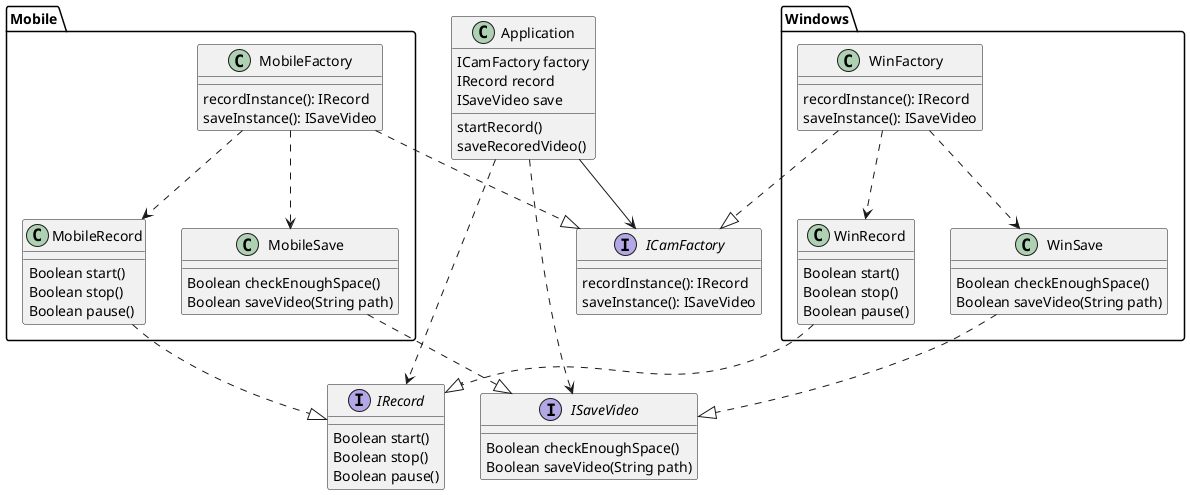 @startuml Abstract factory example class diagram

interface ICamFactory {
  recordInstance(): IRecord
  saveInstance(): ISaveVideo 
}

interface IRecord {
  Boolean start()
  Boolean stop()
  Boolean pause()
}

interface ISaveVideo {
  Boolean checkEnoughSpace()
  Boolean saveVideo(String path)
}


package Mobile {
  class MobileFactory {
    recordInstance(): IRecord
    saveInstance(): ISaveVideo 
  }

  class MobileSave {
    Boolean checkEnoughSpace()
    Boolean saveVideo(String path)
  }

  class MobileRecord {
    Boolean start()
    Boolean stop()
    Boolean pause()
  }

  MobileSave ..|> ISaveVideo
  MobileRecord ..|> IRecord

  MobileFactory ..> MobileSave
  MobileFactory ..> MobileRecord
}

package Windows {
  class WinFactory {
    recordInstance(): IRecord
    saveInstance(): ISaveVideo 
  }

  class WinSave {
    Boolean checkEnoughSpace()
    Boolean saveVideo(String path)
  }

  class WinRecord {
    Boolean start()
    Boolean stop()
    Boolean pause()
  }

  WinSave ..|> ISaveVideo
  WinRecord ..|> IRecord

  WinFactory ..> WinSave
  WinFactory ..> WinRecord
}

WinFactory ..|> ICamFactory
MobileFactory ..|> ICamFactory

class Application {
  ICamFactory factory
  IRecord record
  ISaveVideo save

  startRecord()
  saveRecoredVideo()
}

Application --> ICamFactory
Application ..> IRecord
Application ..> ISaveVideo

@enduml